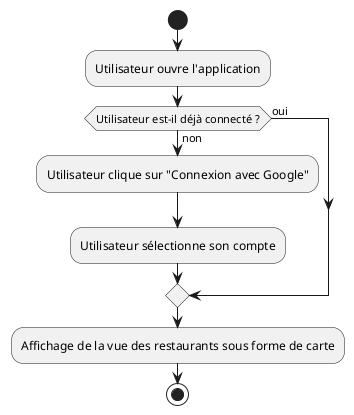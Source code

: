 @startuml
'https://plantuml.com/activity-diagram-beta

start
:Utilisateur ouvre l'application;
if (Utilisateur est-il déjà connecté ?) then (oui)
else (non)
:Utilisateur clique sur "Connexion avec Google";
:Utilisateur sélectionne son compte;
endif
:Affichage de la vue des restaurants sous forme de carte;
stop

@enduml
